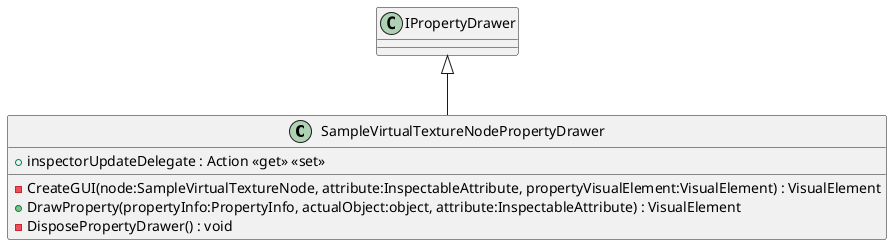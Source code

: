 @startuml
class SampleVirtualTextureNodePropertyDrawer {
    - CreateGUI(node:SampleVirtualTextureNode, attribute:InspectableAttribute, propertyVisualElement:VisualElement) : VisualElement
    + inspectorUpdateDelegate : Action <<get>> <<set>>
    + DrawProperty(propertyInfo:PropertyInfo, actualObject:object, attribute:InspectableAttribute) : VisualElement
    - DisposePropertyDrawer() : void
}
IPropertyDrawer <|-- SampleVirtualTextureNodePropertyDrawer
@enduml
